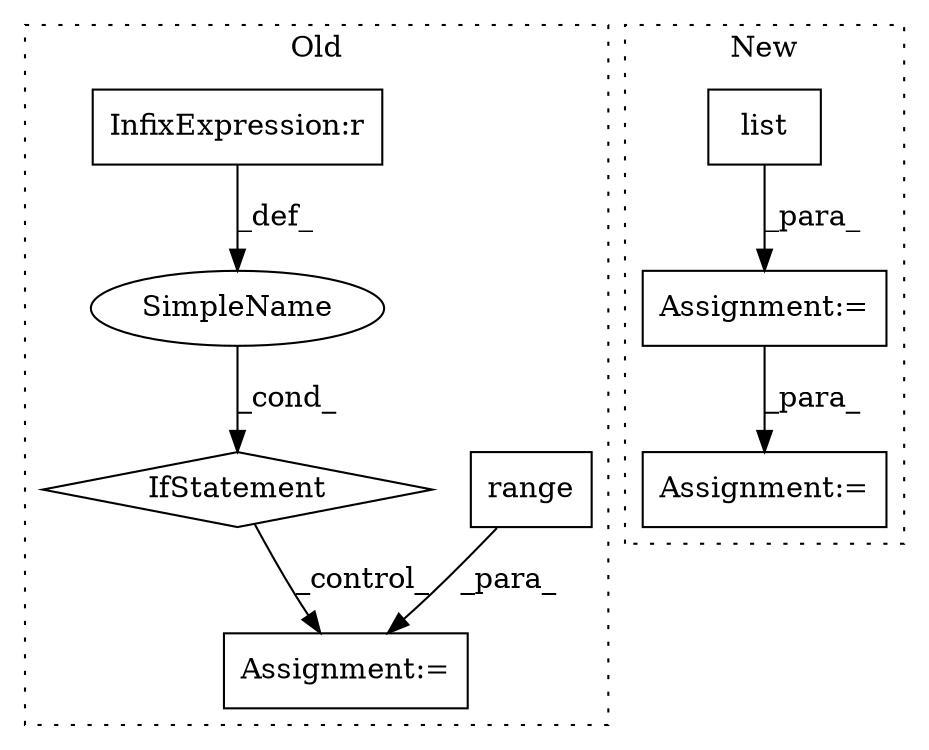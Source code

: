 digraph G {
subgraph cluster0 {
1 [label="range" a="32" s="1833,1846" l="6,1" shape="box"];
3 [label="Assignment:=" a="7" s="1915" l="1" shape="box"];
6 [label="IfStatement" a="25" s="1885,1898" l="4,2" shape="diamond"];
7 [label="SimpleName" a="42" s="" l="" shape="ellipse"];
8 [label="InfixExpression:r" a="27" s="1894" l="3" shape="box"];
label = "Old";
style="dotted";
}
subgraph cluster1 {
2 [label="list" a="32" s="2060,2075" l="5,1" shape="box"];
4 [label="Assignment:=" a="7" s="2059" l="1" shape="box"];
5 [label="Assignment:=" a="7" s="2138" l="1" shape="box"];
label = "New";
style="dotted";
}
1 -> 3 [label="_para_"];
2 -> 4 [label="_para_"];
4 -> 5 [label="_para_"];
6 -> 3 [label="_control_"];
7 -> 6 [label="_cond_"];
8 -> 7 [label="_def_"];
}